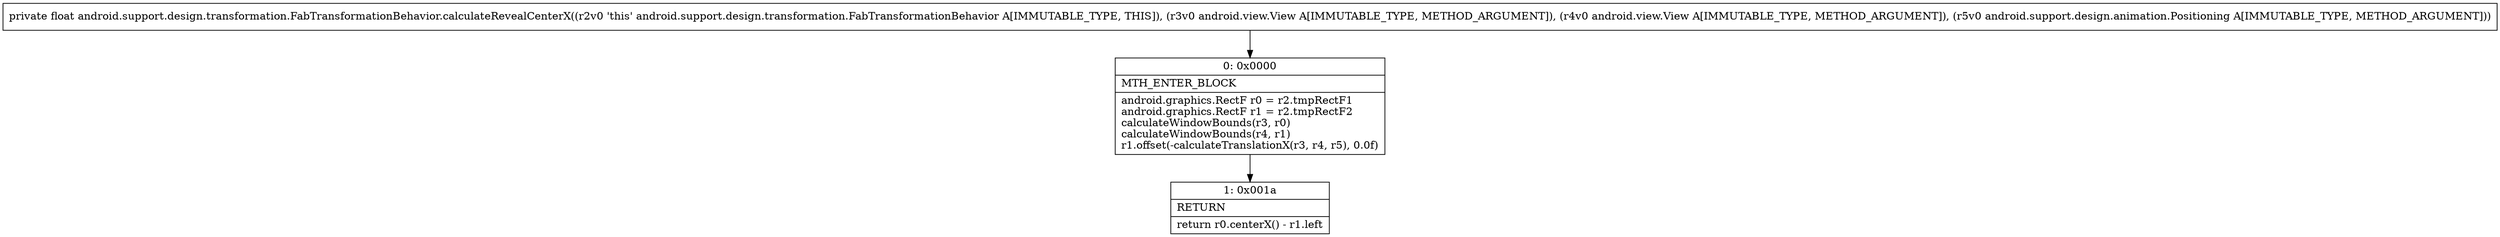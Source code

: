 digraph "CFG forandroid.support.design.transformation.FabTransformationBehavior.calculateRevealCenterX(Landroid\/view\/View;Landroid\/view\/View;Landroid\/support\/design\/animation\/Positioning;)F" {
Node_0 [shape=record,label="{0\:\ 0x0000|MTH_ENTER_BLOCK\l|android.graphics.RectF r0 = r2.tmpRectF1\landroid.graphics.RectF r1 = r2.tmpRectF2\lcalculateWindowBounds(r3, r0)\lcalculateWindowBounds(r4, r1)\lr1.offset(\-calculateTranslationX(r3, r4, r5), 0.0f)\l}"];
Node_1 [shape=record,label="{1\:\ 0x001a|RETURN\l|return r0.centerX() \- r1.left\l}"];
MethodNode[shape=record,label="{private float android.support.design.transformation.FabTransformationBehavior.calculateRevealCenterX((r2v0 'this' android.support.design.transformation.FabTransformationBehavior A[IMMUTABLE_TYPE, THIS]), (r3v0 android.view.View A[IMMUTABLE_TYPE, METHOD_ARGUMENT]), (r4v0 android.view.View A[IMMUTABLE_TYPE, METHOD_ARGUMENT]), (r5v0 android.support.design.animation.Positioning A[IMMUTABLE_TYPE, METHOD_ARGUMENT])) }"];
MethodNode -> Node_0;
Node_0 -> Node_1;
}

